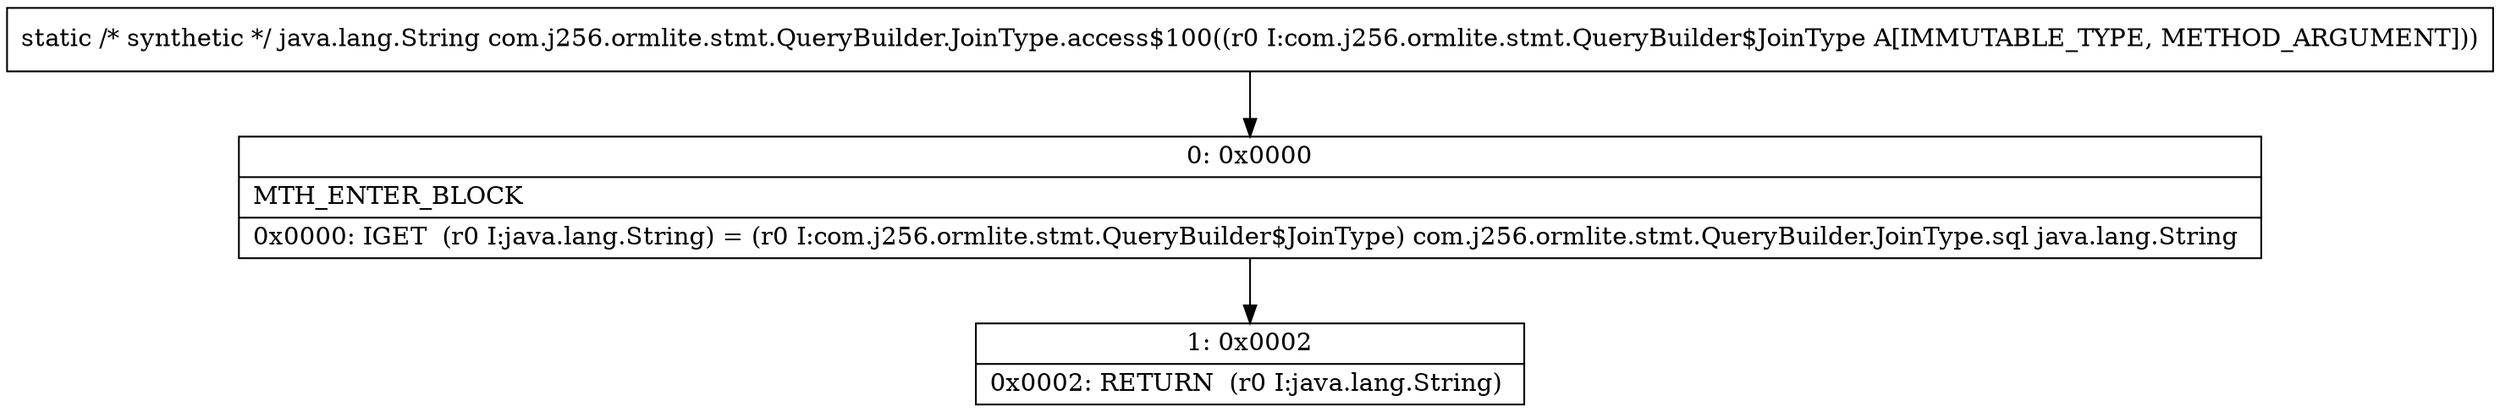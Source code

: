 digraph "CFG forcom.j256.ormlite.stmt.QueryBuilder.JoinType.access$100(Lcom\/j256\/ormlite\/stmt\/QueryBuilder$JoinType;)Ljava\/lang\/String;" {
Node_0 [shape=record,label="{0\:\ 0x0000|MTH_ENTER_BLOCK\l|0x0000: IGET  (r0 I:java.lang.String) = (r0 I:com.j256.ormlite.stmt.QueryBuilder$JoinType) com.j256.ormlite.stmt.QueryBuilder.JoinType.sql java.lang.String \l}"];
Node_1 [shape=record,label="{1\:\ 0x0002|0x0002: RETURN  (r0 I:java.lang.String) \l}"];
MethodNode[shape=record,label="{static \/* synthetic *\/ java.lang.String com.j256.ormlite.stmt.QueryBuilder.JoinType.access$100((r0 I:com.j256.ormlite.stmt.QueryBuilder$JoinType A[IMMUTABLE_TYPE, METHOD_ARGUMENT])) }"];
MethodNode -> Node_0;
Node_0 -> Node_1;
}

